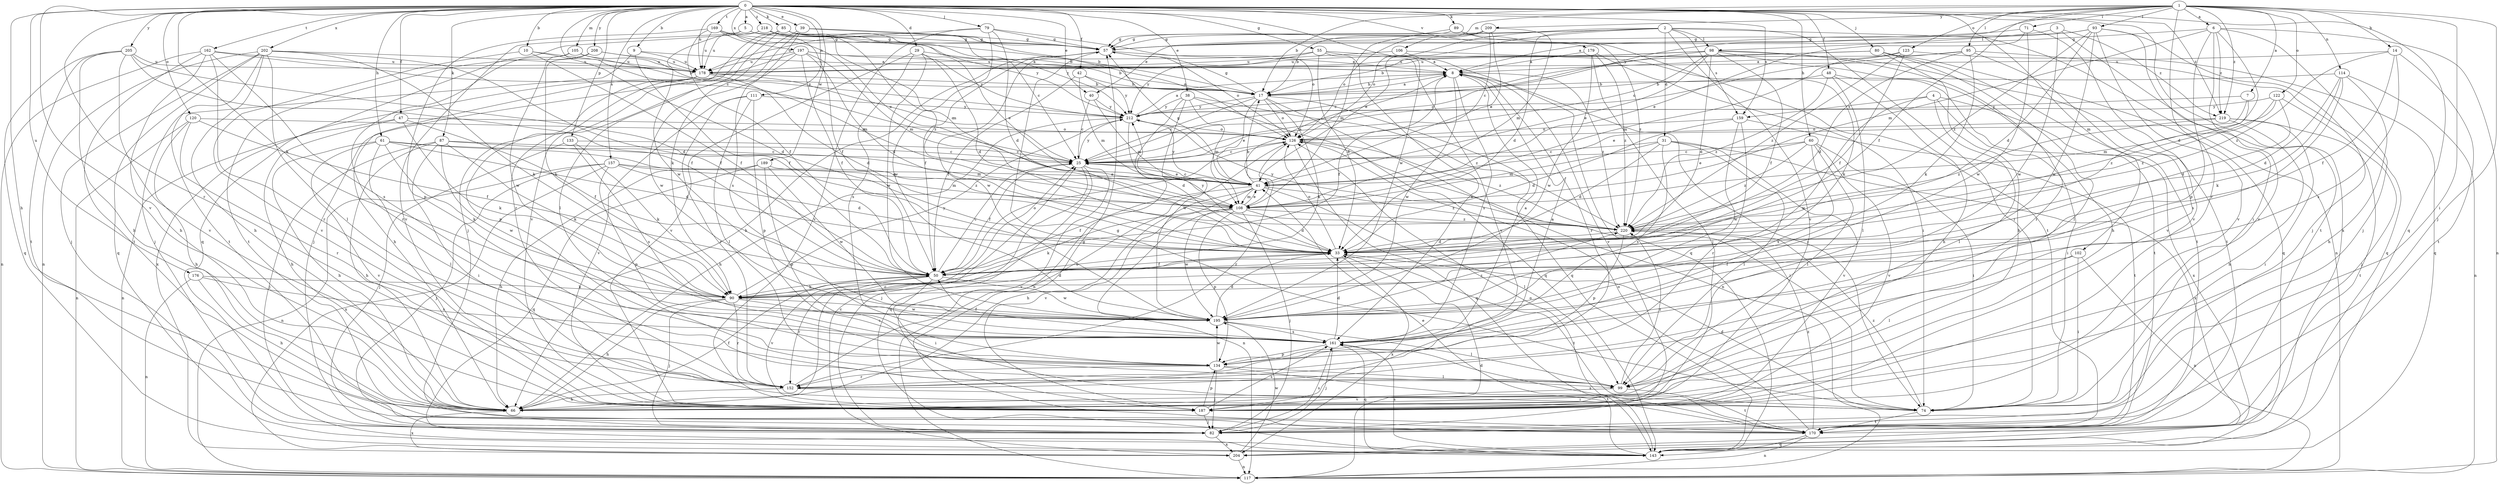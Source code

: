 strict digraph  {
0;
1;
2;
3;
4;
5;
6;
7;
8;
9;
10;
14;
17;
25;
29;
31;
33;
38;
39;
40;
41;
42;
47;
48;
50;
55;
57;
60;
61;
66;
71;
74;
79;
80;
82;
85;
87;
89;
90;
93;
95;
98;
99;
102;
105;
106;
108;
111;
114;
117;
120;
122;
123;
126;
133;
134;
143;
152;
157;
159;
161;
162;
169;
170;
176;
178;
179;
187;
189;
195;
197;
202;
204;
205;
208;
209;
212;
218;
219;
220;
0 -> 5  [label=a];
0 -> 9  [label=b];
0 -> 10  [label=b];
0 -> 25  [label=c];
0 -> 29  [label=d];
0 -> 38  [label=e];
0 -> 39  [label=e];
0 -> 40  [label=e];
0 -> 42  [label=f];
0 -> 47  [label=f];
0 -> 48  [label=f];
0 -> 55  [label=g];
0 -> 60  [label=h];
0 -> 61  [label=h];
0 -> 66  [label=h];
0 -> 79  [label=j];
0 -> 80  [label=j];
0 -> 85  [label=k];
0 -> 87  [label=k];
0 -> 89  [label=k];
0 -> 90  [label=k];
0 -> 102  [label=m];
0 -> 105  [label=m];
0 -> 111  [label=n];
0 -> 120  [label=o];
0 -> 133  [label=p];
0 -> 143  [label=q];
0 -> 152  [label=r];
0 -> 157  [label=s];
0 -> 159  [label=s];
0 -> 162  [label=t];
0 -> 169  [label=t];
0 -> 176  [label=u];
0 -> 178  [label=u];
0 -> 179  [label=v];
0 -> 187  [label=v];
0 -> 189  [label=w];
0 -> 195  [label=w];
0 -> 197  [label=x];
0 -> 202  [label=x];
0 -> 204  [label=x];
0 -> 205  [label=y];
0 -> 208  [label=y];
0 -> 218  [label=z];
0 -> 219  [label=z];
1 -> 6  [label=a];
1 -> 7  [label=a];
1 -> 14  [label=b];
1 -> 17  [label=b];
1 -> 50  [label=f];
1 -> 71  [label=i];
1 -> 74  [label=i];
1 -> 82  [label=j];
1 -> 93  [label=l];
1 -> 95  [label=l];
1 -> 106  [label=m];
1 -> 114  [label=n];
1 -> 122  [label=o];
1 -> 123  [label=o];
1 -> 152  [label=r];
1 -> 209  [label=y];
1 -> 212  [label=y];
1 -> 219  [label=z];
2 -> 31  [label=d];
2 -> 33  [label=d];
2 -> 40  [label=e];
2 -> 41  [label=e];
2 -> 57  [label=g];
2 -> 74  [label=i];
2 -> 98  [label=l];
2 -> 117  [label=n];
2 -> 126  [label=o];
2 -> 159  [label=s];
2 -> 187  [label=v];
3 -> 98  [label=l];
3 -> 170  [label=t];
3 -> 195  [label=w];
3 -> 219  [label=z];
4 -> 74  [label=i];
4 -> 99  [label=l];
4 -> 159  [label=s];
4 -> 195  [label=w];
4 -> 204  [label=x];
5 -> 57  [label=g];
5 -> 108  [label=m];
5 -> 187  [label=v];
5 -> 195  [label=w];
6 -> 33  [label=d];
6 -> 57  [label=g];
6 -> 82  [label=j];
6 -> 108  [label=m];
6 -> 117  [label=n];
6 -> 134  [label=p];
6 -> 187  [label=v];
6 -> 219  [label=z];
7 -> 41  [label=e];
7 -> 212  [label=y];
7 -> 220  [label=z];
8 -> 17  [label=b];
8 -> 50  [label=f];
8 -> 74  [label=i];
8 -> 152  [label=r];
8 -> 161  [label=s];
8 -> 187  [label=v];
8 -> 195  [label=w];
8 -> 220  [label=z];
9 -> 8  [label=a];
9 -> 50  [label=f];
9 -> 82  [label=j];
9 -> 178  [label=u];
10 -> 33  [label=d];
10 -> 50  [label=f];
10 -> 178  [label=u];
10 -> 187  [label=v];
14 -> 50  [label=f];
14 -> 161  [label=s];
14 -> 170  [label=t];
14 -> 178  [label=u];
14 -> 220  [label=z];
17 -> 8  [label=a];
17 -> 25  [label=c];
17 -> 41  [label=e];
17 -> 57  [label=g];
17 -> 90  [label=k];
17 -> 117  [label=n];
17 -> 126  [label=o];
17 -> 143  [label=q];
17 -> 212  [label=y];
25 -> 41  [label=e];
25 -> 50  [label=f];
25 -> 82  [label=j];
25 -> 143  [label=q];
25 -> 187  [label=v];
25 -> 212  [label=y];
29 -> 8  [label=a];
29 -> 33  [label=d];
29 -> 41  [label=e];
29 -> 161  [label=s];
29 -> 187  [label=v];
29 -> 195  [label=w];
31 -> 25  [label=c];
31 -> 33  [label=d];
31 -> 99  [label=l];
31 -> 108  [label=m];
31 -> 161  [label=s];
31 -> 187  [label=v];
31 -> 204  [label=x];
33 -> 50  [label=f];
33 -> 126  [label=o];
33 -> 170  [label=t];
33 -> 204  [label=x];
33 -> 212  [label=y];
38 -> 108  [label=m];
38 -> 117  [label=n];
38 -> 143  [label=q];
38 -> 195  [label=w];
38 -> 212  [label=y];
38 -> 220  [label=z];
39 -> 57  [label=g];
39 -> 90  [label=k];
39 -> 126  [label=o];
39 -> 161  [label=s];
39 -> 187  [label=v];
40 -> 25  [label=c];
40 -> 108  [label=m];
40 -> 212  [label=y];
41 -> 8  [label=a];
41 -> 25  [label=c];
41 -> 50  [label=f];
41 -> 57  [label=g];
41 -> 66  [label=h];
41 -> 99  [label=l];
41 -> 108  [label=m];
41 -> 187  [label=v];
41 -> 212  [label=y];
41 -> 220  [label=z];
42 -> 17  [label=b];
42 -> 50  [label=f];
42 -> 108  [label=m];
42 -> 212  [label=y];
47 -> 50  [label=f];
47 -> 66  [label=h];
47 -> 90  [label=k];
47 -> 117  [label=n];
47 -> 126  [label=o];
48 -> 17  [label=b];
48 -> 66  [label=h];
48 -> 99  [label=l];
48 -> 170  [label=t];
48 -> 220  [label=z];
50 -> 25  [label=c];
50 -> 74  [label=i];
50 -> 90  [label=k];
50 -> 126  [label=o];
50 -> 152  [label=r];
50 -> 187  [label=v];
50 -> 195  [label=w];
55 -> 33  [label=d];
55 -> 143  [label=q];
55 -> 161  [label=s];
55 -> 178  [label=u];
55 -> 187  [label=v];
55 -> 212  [label=y];
57 -> 8  [label=a];
57 -> 50  [label=f];
57 -> 66  [label=h];
57 -> 126  [label=o];
57 -> 195  [label=w];
60 -> 25  [label=c];
60 -> 41  [label=e];
60 -> 74  [label=i];
60 -> 99  [label=l];
60 -> 161  [label=s];
60 -> 187  [label=v];
60 -> 220  [label=z];
61 -> 25  [label=c];
61 -> 33  [label=d];
61 -> 66  [label=h];
61 -> 90  [label=k];
61 -> 99  [label=l];
61 -> 187  [label=v];
61 -> 220  [label=z];
66 -> 25  [label=c];
66 -> 50  [label=f];
66 -> 204  [label=x];
71 -> 41  [label=e];
71 -> 57  [label=g];
71 -> 187  [label=v];
71 -> 195  [label=w];
74 -> 33  [label=d];
74 -> 57  [label=g];
74 -> 170  [label=t];
74 -> 220  [label=z];
79 -> 33  [label=d];
79 -> 57  [label=g];
79 -> 126  [label=o];
79 -> 178  [label=u];
79 -> 187  [label=v];
79 -> 195  [label=w];
80 -> 25  [label=c];
80 -> 66  [label=h];
80 -> 99  [label=l];
80 -> 143  [label=q];
80 -> 170  [label=t];
80 -> 178  [label=u];
82 -> 161  [label=s];
82 -> 204  [label=x];
85 -> 25  [label=c];
85 -> 57  [label=g];
85 -> 82  [label=j];
85 -> 99  [label=l];
85 -> 152  [label=r];
85 -> 212  [label=y];
85 -> 220  [label=z];
87 -> 25  [label=c];
87 -> 66  [label=h];
87 -> 74  [label=i];
87 -> 82  [label=j];
87 -> 90  [label=k];
87 -> 108  [label=m];
87 -> 195  [label=w];
89 -> 57  [label=g];
89 -> 108  [label=m];
89 -> 170  [label=t];
89 -> 220  [label=z];
90 -> 33  [label=d];
90 -> 66  [label=h];
90 -> 82  [label=j];
90 -> 152  [label=r];
90 -> 161  [label=s];
90 -> 195  [label=w];
90 -> 212  [label=y];
93 -> 8  [label=a];
93 -> 33  [label=d];
93 -> 57  [label=g];
93 -> 74  [label=i];
93 -> 82  [label=j];
93 -> 187  [label=v];
93 -> 195  [label=w];
93 -> 220  [label=z];
95 -> 25  [label=c];
95 -> 33  [label=d];
95 -> 90  [label=k];
95 -> 143  [label=q];
95 -> 178  [label=u];
95 -> 187  [label=v];
98 -> 17  [label=b];
98 -> 25  [label=c];
98 -> 33  [label=d];
98 -> 41  [label=e];
98 -> 50  [label=f];
98 -> 66  [label=h];
98 -> 126  [label=o];
98 -> 152  [label=r];
98 -> 170  [label=t];
98 -> 178  [label=u];
99 -> 170  [label=t];
99 -> 187  [label=v];
99 -> 220  [label=z];
102 -> 50  [label=f];
102 -> 74  [label=i];
102 -> 99  [label=l];
102 -> 117  [label=n];
105 -> 17  [label=b];
105 -> 152  [label=r];
105 -> 178  [label=u];
105 -> 195  [label=w];
106 -> 8  [label=a];
106 -> 90  [label=k];
106 -> 178  [label=u];
108 -> 17  [label=b];
108 -> 33  [label=d];
108 -> 41  [label=e];
108 -> 82  [label=j];
108 -> 90  [label=k];
108 -> 117  [label=n];
108 -> 134  [label=p];
108 -> 195  [label=w];
108 -> 220  [label=z];
111 -> 99  [label=l];
111 -> 134  [label=p];
111 -> 152  [label=r];
111 -> 187  [label=v];
111 -> 212  [label=y];
114 -> 17  [label=b];
114 -> 33  [label=d];
114 -> 66  [label=h];
114 -> 90  [label=k];
114 -> 117  [label=n];
114 -> 161  [label=s];
117 -> 33  [label=d];
120 -> 50  [label=f];
120 -> 66  [label=h];
120 -> 117  [label=n];
120 -> 126  [label=o];
120 -> 152  [label=r];
122 -> 33  [label=d];
122 -> 82  [label=j];
122 -> 108  [label=m];
122 -> 212  [label=y];
122 -> 220  [label=z];
123 -> 8  [label=a];
123 -> 50  [label=f];
123 -> 108  [label=m];
123 -> 143  [label=q];
123 -> 220  [label=z];
126 -> 25  [label=c];
126 -> 74  [label=i];
126 -> 143  [label=q];
126 -> 152  [label=r];
126 -> 220  [label=z];
133 -> 25  [label=c];
133 -> 82  [label=j];
133 -> 90  [label=k];
133 -> 161  [label=s];
134 -> 8  [label=a];
134 -> 82  [label=j];
134 -> 99  [label=l];
134 -> 152  [label=r];
134 -> 170  [label=t];
134 -> 195  [label=w];
143 -> 41  [label=e];
143 -> 126  [label=o];
143 -> 161  [label=s];
152 -> 66  [label=h];
152 -> 74  [label=i];
152 -> 126  [label=o];
157 -> 33  [label=d];
157 -> 41  [label=e];
157 -> 82  [label=j];
157 -> 108  [label=m];
157 -> 117  [label=n];
157 -> 134  [label=p];
157 -> 204  [label=x];
159 -> 33  [label=d];
159 -> 126  [label=o];
159 -> 152  [label=r];
159 -> 170  [label=t];
159 -> 195  [label=w];
161 -> 8  [label=a];
161 -> 33  [label=d];
161 -> 50  [label=f];
161 -> 82  [label=j];
161 -> 134  [label=p];
161 -> 143  [label=q];
162 -> 66  [label=h];
162 -> 117  [label=n];
162 -> 152  [label=r];
162 -> 161  [label=s];
162 -> 170  [label=t];
162 -> 178  [label=u];
162 -> 212  [label=y];
169 -> 17  [label=b];
169 -> 41  [label=e];
169 -> 50  [label=f];
169 -> 57  [label=g];
169 -> 134  [label=p];
169 -> 178  [label=u];
170 -> 57  [label=g];
170 -> 117  [label=n];
170 -> 126  [label=o];
170 -> 143  [label=q];
170 -> 161  [label=s];
170 -> 220  [label=z];
176 -> 66  [label=h];
176 -> 90  [label=k];
176 -> 117  [label=n];
176 -> 161  [label=s];
178 -> 17  [label=b];
178 -> 25  [label=c];
178 -> 33  [label=d];
178 -> 66  [label=h];
178 -> 134  [label=p];
178 -> 204  [label=x];
179 -> 8  [label=a];
179 -> 74  [label=i];
179 -> 82  [label=j];
179 -> 195  [label=w];
179 -> 220  [label=z];
187 -> 82  [label=j];
187 -> 134  [label=p];
187 -> 161  [label=s];
189 -> 41  [label=e];
189 -> 66  [label=h];
189 -> 134  [label=p];
189 -> 143  [label=q];
189 -> 195  [label=w];
195 -> 33  [label=d];
195 -> 99  [label=l];
195 -> 161  [label=s];
195 -> 220  [label=z];
197 -> 17  [label=b];
197 -> 33  [label=d];
197 -> 50  [label=f];
197 -> 82  [label=j];
197 -> 108  [label=m];
197 -> 178  [label=u];
197 -> 195  [label=w];
197 -> 212  [label=y];
202 -> 50  [label=f];
202 -> 66  [label=h];
202 -> 82  [label=j];
202 -> 90  [label=k];
202 -> 99  [label=l];
202 -> 117  [label=n];
202 -> 143  [label=q];
202 -> 170  [label=t];
202 -> 178  [label=u];
204 -> 25  [label=c];
204 -> 117  [label=n];
204 -> 195  [label=w];
205 -> 33  [label=d];
205 -> 50  [label=f];
205 -> 66  [label=h];
205 -> 143  [label=q];
205 -> 170  [label=t];
205 -> 178  [label=u];
205 -> 187  [label=v];
208 -> 90  [label=k];
208 -> 108  [label=m];
208 -> 170  [label=t];
208 -> 178  [label=u];
209 -> 17  [label=b];
209 -> 25  [label=c];
209 -> 41  [label=e];
209 -> 57  [label=g];
209 -> 108  [label=m];
209 -> 126  [label=o];
212 -> 8  [label=a];
212 -> 33  [label=d];
212 -> 66  [label=h];
212 -> 126  [label=o];
218 -> 17  [label=b];
218 -> 50  [label=f];
218 -> 57  [label=g];
218 -> 143  [label=q];
218 -> 178  [label=u];
218 -> 212  [label=y];
219 -> 66  [label=h];
219 -> 74  [label=i];
219 -> 126  [label=o];
219 -> 170  [label=t];
219 -> 220  [label=z];
220 -> 33  [label=d];
220 -> 134  [label=p];
220 -> 212  [label=y];
}
